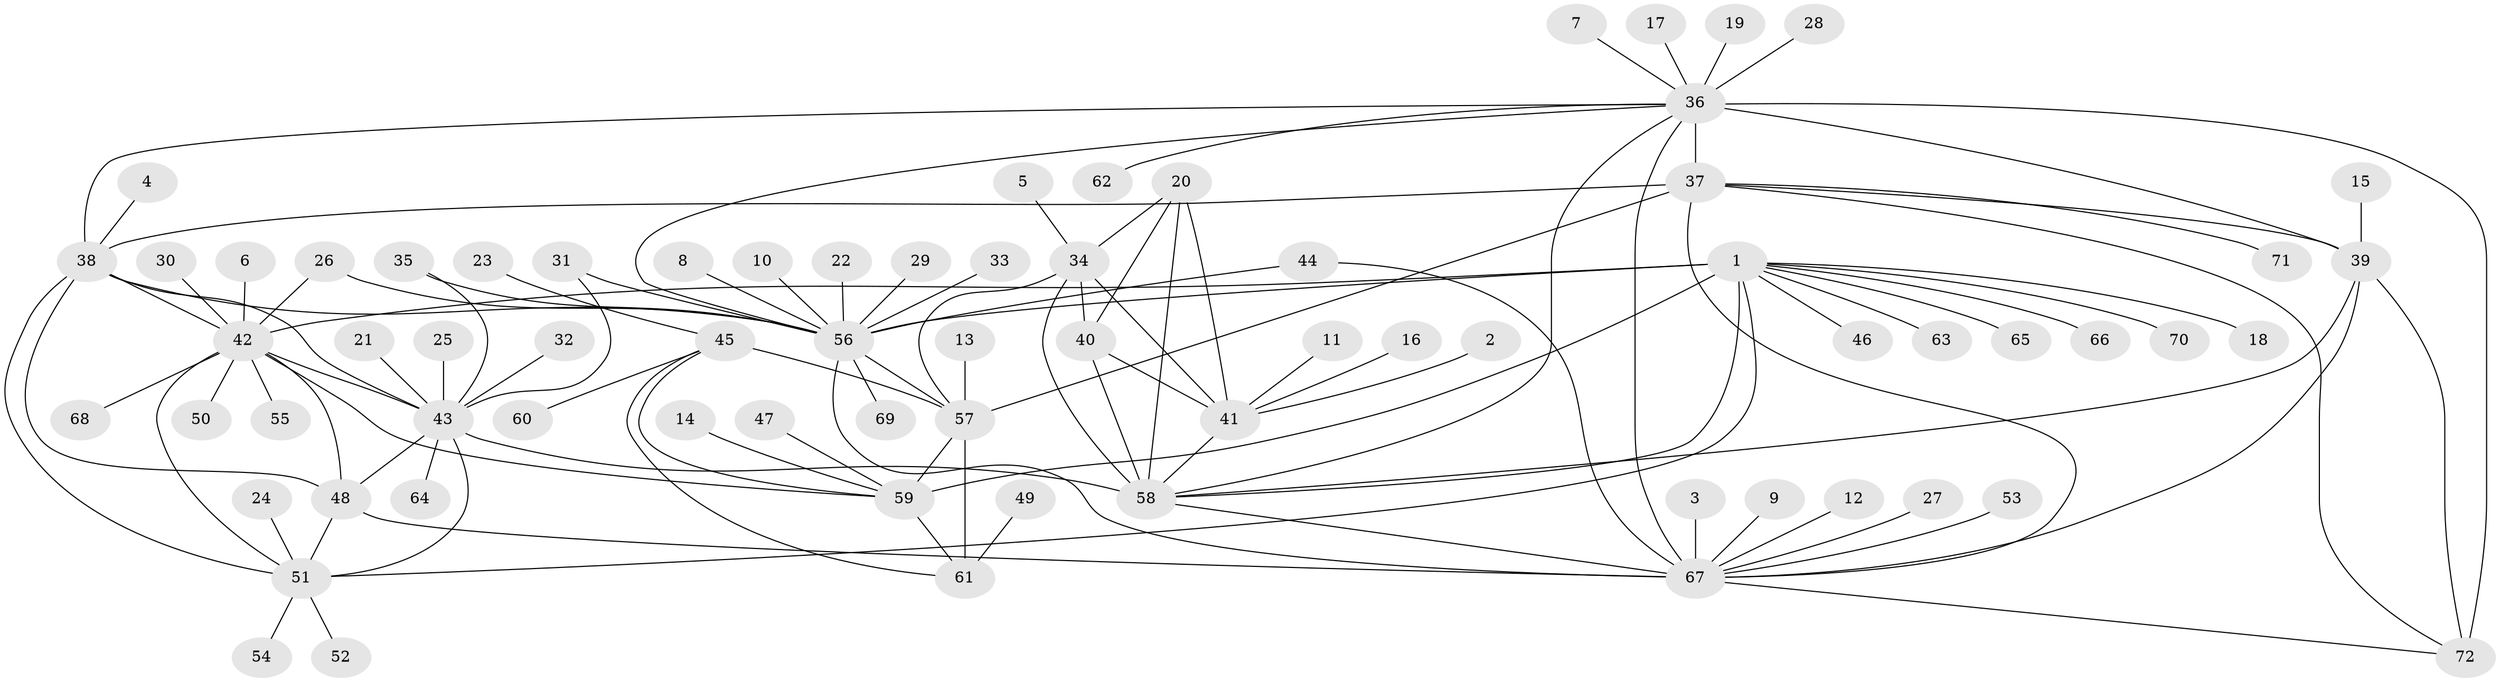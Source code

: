 // original degree distribution, {6: 0.02097902097902098, 14: 0.013986013986013986, 12: 0.02097902097902098, 8: 0.03496503496503497, 7: 0.03496503496503497, 11: 0.02097902097902098, 9: 0.04895104895104895, 10: 0.04195804195804196, 17: 0.006993006993006993, 2: 0.15384615384615385, 4: 0.013986013986013986, 1: 0.5734265734265734, 3: 0.013986013986013986}
// Generated by graph-tools (version 1.1) at 2025/50/03/09/25 03:50:35]
// undirected, 72 vertices, 110 edges
graph export_dot {
graph [start="1"]
  node [color=gray90,style=filled];
  1;
  2;
  3;
  4;
  5;
  6;
  7;
  8;
  9;
  10;
  11;
  12;
  13;
  14;
  15;
  16;
  17;
  18;
  19;
  20;
  21;
  22;
  23;
  24;
  25;
  26;
  27;
  28;
  29;
  30;
  31;
  32;
  33;
  34;
  35;
  36;
  37;
  38;
  39;
  40;
  41;
  42;
  43;
  44;
  45;
  46;
  47;
  48;
  49;
  50;
  51;
  52;
  53;
  54;
  55;
  56;
  57;
  58;
  59;
  60;
  61;
  62;
  63;
  64;
  65;
  66;
  67;
  68;
  69;
  70;
  71;
  72;
  1 -- 18 [weight=1.0];
  1 -- 42 [weight=1.0];
  1 -- 46 [weight=1.0];
  1 -- 51 [weight=1.0];
  1 -- 56 [weight=12.0];
  1 -- 58 [weight=1.0];
  1 -- 59 [weight=1.0];
  1 -- 63 [weight=1.0];
  1 -- 65 [weight=1.0];
  1 -- 66 [weight=1.0];
  1 -- 70 [weight=1.0];
  2 -- 41 [weight=1.0];
  3 -- 67 [weight=1.0];
  4 -- 38 [weight=1.0];
  5 -- 34 [weight=1.0];
  6 -- 42 [weight=1.0];
  7 -- 36 [weight=1.0];
  8 -- 56 [weight=1.0];
  9 -- 67 [weight=1.0];
  10 -- 56 [weight=1.0];
  11 -- 41 [weight=1.0];
  12 -- 67 [weight=1.0];
  13 -- 57 [weight=1.0];
  14 -- 59 [weight=1.0];
  15 -- 39 [weight=1.0];
  16 -- 41 [weight=1.0];
  17 -- 36 [weight=1.0];
  19 -- 36 [weight=1.0];
  20 -- 34 [weight=1.0];
  20 -- 40 [weight=1.0];
  20 -- 41 [weight=1.0];
  20 -- 58 [weight=3.0];
  21 -- 43 [weight=1.0];
  22 -- 56 [weight=1.0];
  23 -- 45 [weight=1.0];
  24 -- 51 [weight=1.0];
  25 -- 43 [weight=1.0];
  26 -- 42 [weight=1.0];
  26 -- 56 [weight=1.0];
  27 -- 67 [weight=1.0];
  28 -- 36 [weight=1.0];
  29 -- 56 [weight=1.0];
  30 -- 42 [weight=1.0];
  31 -- 43 [weight=1.0];
  31 -- 56 [weight=1.0];
  32 -- 43 [weight=1.0];
  33 -- 56 [weight=1.0];
  34 -- 40 [weight=1.0];
  34 -- 41 [weight=1.0];
  34 -- 57 [weight=1.0];
  34 -- 58 [weight=3.0];
  35 -- 43 [weight=1.0];
  35 -- 56 [weight=1.0];
  36 -- 37 [weight=3.0];
  36 -- 38 [weight=1.0];
  36 -- 39 [weight=3.0];
  36 -- 56 [weight=1.0];
  36 -- 58 [weight=1.0];
  36 -- 62 [weight=1.0];
  36 -- 67 [weight=3.0];
  36 -- 72 [weight=3.0];
  37 -- 38 [weight=1.0];
  37 -- 39 [weight=1.0];
  37 -- 57 [weight=1.0];
  37 -- 67 [weight=1.0];
  37 -- 71 [weight=1.0];
  37 -- 72 [weight=1.0];
  38 -- 42 [weight=2.0];
  38 -- 43 [weight=2.0];
  38 -- 48 [weight=1.0];
  38 -- 51 [weight=1.0];
  38 -- 56 [weight=1.0];
  39 -- 58 [weight=1.0];
  39 -- 67 [weight=1.0];
  39 -- 72 [weight=1.0];
  40 -- 41 [weight=1.0];
  40 -- 58 [weight=3.0];
  41 -- 58 [weight=3.0];
  42 -- 43 [weight=4.0];
  42 -- 48 [weight=2.0];
  42 -- 50 [weight=1.0];
  42 -- 51 [weight=2.0];
  42 -- 55 [weight=1.0];
  42 -- 59 [weight=1.0];
  42 -- 68 [weight=1.0];
  43 -- 48 [weight=2.0];
  43 -- 51 [weight=2.0];
  43 -- 58 [weight=1.0];
  43 -- 64 [weight=1.0];
  44 -- 56 [weight=1.0];
  44 -- 67 [weight=1.0];
  45 -- 57 [weight=4.0];
  45 -- 59 [weight=1.0];
  45 -- 60 [weight=1.0];
  45 -- 61 [weight=1.0];
  47 -- 59 [weight=1.0];
  48 -- 51 [weight=1.0];
  48 -- 67 [weight=1.0];
  49 -- 61 [weight=1.0];
  51 -- 52 [weight=1.0];
  51 -- 54 [weight=1.0];
  53 -- 67 [weight=1.0];
  56 -- 57 [weight=1.0];
  56 -- 67 [weight=1.0];
  56 -- 69 [weight=1.0];
  57 -- 59 [weight=4.0];
  57 -- 61 [weight=4.0];
  58 -- 67 [weight=1.0];
  59 -- 61 [weight=1.0];
  67 -- 72 [weight=1.0];
}
